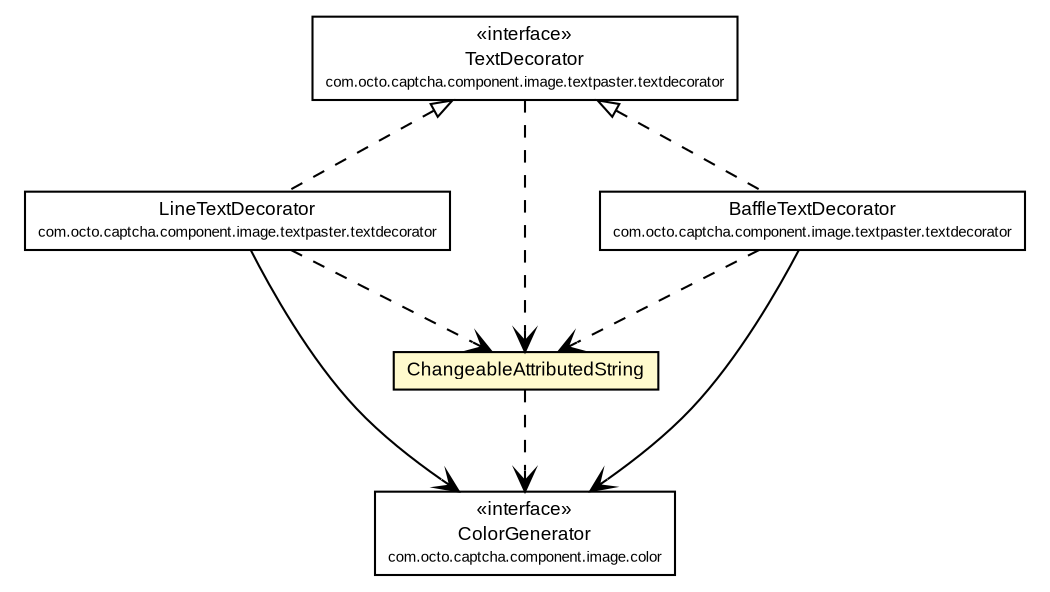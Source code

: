 #!/usr/local/bin/dot
#
# Class diagram 
# Generated by UmlGraph version 4.6 (http://www.spinellis.gr/sw/umlgraph)
#

digraph G {
	edge [fontname="arial",fontsize=10,labelfontname="arial",labelfontsize=10];
	node [fontname="arial",fontsize=10,shape=plaintext];
	// com.octo.captcha.component.image.color.ColorGenerator
	c9460 [label=<<table border="0" cellborder="1" cellspacing="0" cellpadding="2" port="p" href="../color/ColorGenerator.html">
		<tr><td><table border="0" cellspacing="0" cellpadding="1">
			<tr><td> &laquo;interface&raquo; </td></tr>
			<tr><td> ColorGenerator </td></tr>
			<tr><td><font point-size="7.0"> com.octo.captcha.component.image.color </font></td></tr>
		</table></td></tr>
		</table>>, fontname="arial", fontcolor="black", fontsize=9.0];
	// com.octo.captcha.component.image.textpaster.ChangeableAttributedString
	c9479 [label=<<table border="0" cellborder="1" cellspacing="0" cellpadding="2" port="p" bgcolor="lemonChiffon" href="./ChangeableAttributedString.html">
		<tr><td><table border="0" cellspacing="0" cellpadding="1">
			<tr><td> ChangeableAttributedString </td></tr>
		</table></td></tr>
		</table>>, fontname="arial", fontcolor="black", fontsize=9.0];
	// com.octo.captcha.component.image.textpaster.textdecorator.TextDecorator
	c9482 [label=<<table border="0" cellborder="1" cellspacing="0" cellpadding="2" port="p" href="./textdecorator/TextDecorator.html">
		<tr><td><table border="0" cellspacing="0" cellpadding="1">
			<tr><td> &laquo;interface&raquo; </td></tr>
			<tr><td> TextDecorator </td></tr>
			<tr><td><font point-size="7.0"> com.octo.captcha.component.image.textpaster.textdecorator </font></td></tr>
		</table></td></tr>
		</table>>, fontname="arial", fontcolor="black", fontsize=9.0];
	// com.octo.captcha.component.image.textpaster.textdecorator.LineTextDecorator
	c9483 [label=<<table border="0" cellborder="1" cellspacing="0" cellpadding="2" port="p" href="./textdecorator/LineTextDecorator.html">
		<tr><td><table border="0" cellspacing="0" cellpadding="1">
			<tr><td> LineTextDecorator </td></tr>
			<tr><td><font point-size="7.0"> com.octo.captcha.component.image.textpaster.textdecorator </font></td></tr>
		</table></td></tr>
		</table>>, fontname="arial", fontcolor="black", fontsize=9.0];
	// com.octo.captcha.component.image.textpaster.textdecorator.BaffleTextDecorator
	c9484 [label=<<table border="0" cellborder="1" cellspacing="0" cellpadding="2" port="p" href="./textdecorator/BaffleTextDecorator.html">
		<tr><td><table border="0" cellspacing="0" cellpadding="1">
			<tr><td> BaffleTextDecorator </td></tr>
			<tr><td><font point-size="7.0"> com.octo.captcha.component.image.textpaster.textdecorator </font></td></tr>
		</table></td></tr>
		</table>>, fontname="arial", fontcolor="black", fontsize=9.0];
	//com.octo.captcha.component.image.textpaster.textdecorator.LineTextDecorator implements com.octo.captcha.component.image.textpaster.textdecorator.TextDecorator
	c9482:p -> c9483:p [dir=back,arrowtail=empty,style=dashed];
	//com.octo.captcha.component.image.textpaster.textdecorator.BaffleTextDecorator implements com.octo.captcha.component.image.textpaster.textdecorator.TextDecorator
	c9482:p -> c9484:p [dir=back,arrowtail=empty,style=dashed];
	// com.octo.captcha.component.image.textpaster.textdecorator.LineTextDecorator NAVASSOC com.octo.captcha.component.image.color.ColorGenerator
	c9483:p -> c9460:p [taillabel="", label="", headlabel="", fontname="arial", fontcolor="black", fontsize=10.0, color="black", arrowhead=open];
	// com.octo.captcha.component.image.textpaster.textdecorator.BaffleTextDecorator NAVASSOC com.octo.captcha.component.image.color.ColorGenerator
	c9484:p -> c9460:p [taillabel="", label="", headlabel="", fontname="arial", fontcolor="black", fontsize=10.0, color="black", arrowhead=open];
	// com.octo.captcha.component.image.textpaster.ChangeableAttributedString DEPEND com.octo.captcha.component.image.color.ColorGenerator
	c9479:p -> c9460:p [taillabel="", label="", headlabel="", fontname="arial", fontcolor="black", fontsize=10.0, color="black", arrowhead=open, style=dashed];
	// com.octo.captcha.component.image.textpaster.textdecorator.TextDecorator DEPEND com.octo.captcha.component.image.textpaster.ChangeableAttributedString
	c9482:p -> c9479:p [taillabel="", label="", headlabel="", fontname="arial", fontcolor="black", fontsize=10.0, color="black", arrowhead=open, style=dashed];
	// com.octo.captcha.component.image.textpaster.textdecorator.LineTextDecorator DEPEND com.octo.captcha.component.image.textpaster.ChangeableAttributedString
	c9483:p -> c9479:p [taillabel="", label="", headlabel="", fontname="arial", fontcolor="black", fontsize=10.0, color="black", arrowhead=open, style=dashed];
	// com.octo.captcha.component.image.textpaster.textdecorator.BaffleTextDecorator DEPEND com.octo.captcha.component.image.textpaster.ChangeableAttributedString
	c9484:p -> c9479:p [taillabel="", label="", headlabel="", fontname="arial", fontcolor="black", fontsize=10.0, color="black", arrowhead=open, style=dashed];
}

